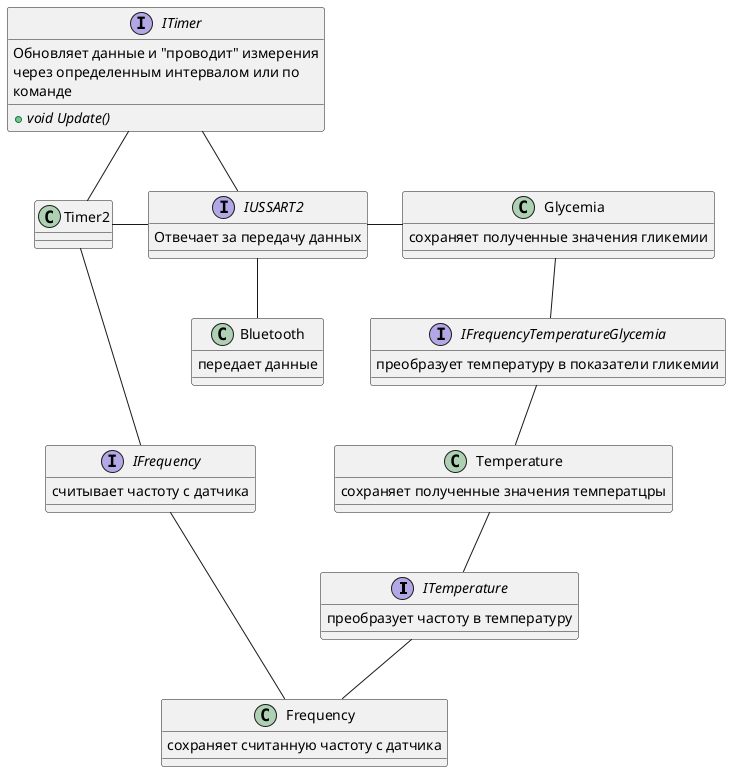 @startuml

interface ITemperature
{
    преобразует частоту в температуру
}

class Frequency
{
    сохраняет считанную частоту с датчика
}

interface IFrequency
{
    считывает частоту с датчика
}

class Timer2
{
    
}

interface ITimer
{
    Обновляет данные и "проводит" измерения 
    через определенным интервалом или по 
    команде
    + {abstract} void Update()
}

class Bluetooth
{
    передает данные  
}

interface IUSSART2
{
    Отвечает за передачу данных
}

interface IFrequencyTemperatureGlycemia
{
    преобразует температуру в показатели гликемии
}

class Temperature
{
    сохраняет полученные значения температцры
}

class Glycemia
{
    сохраняет полученные значения гликемии
}

IFrequencyTemperatureGlycemia -down- Temperature
Temperature -down- ITemperature
Frequency -left- IFrequency
ITemperature -down-Frequency
IUSSART2 --Bluetooth
Glycemia -down-IFrequencyTemperatureGlycemia
Glycemia -left- IUSSART2
ITimer-- Timer2
ITimer --IUSSART2
Timer2 -right-IUSSART2
Timer2 --IFrequency

@enduml